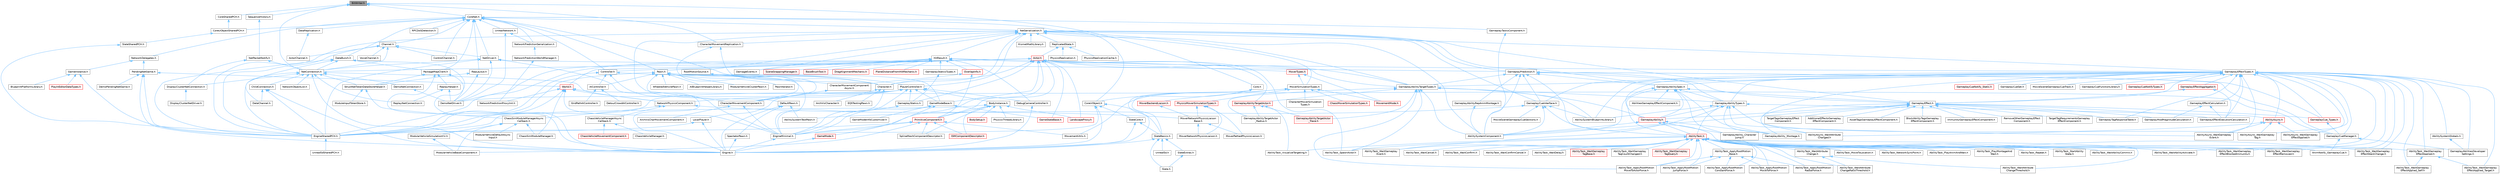 digraph "BitWriter.h"
{
 // INTERACTIVE_SVG=YES
 // LATEX_PDF_SIZE
  bgcolor="transparent";
  edge [fontname=Helvetica,fontsize=10,labelfontname=Helvetica,labelfontsize=10];
  node [fontname=Helvetica,fontsize=10,shape=box,height=0.2,width=0.4];
  Node1 [id="Node000001",label="BitWriter.h",height=0.2,width=0.4,color="gray40", fillcolor="grey60", style="filled", fontcolor="black",tooltip=" "];
  Node1 -> Node2 [id="edge1_Node000001_Node000002",dir="back",color="steelblue1",style="solid",tooltip=" "];
  Node2 [id="Node000002",label="CharacterMovementReplication.h",height=0.2,width=0.4,color="grey40", fillcolor="white", style="filled",URL="$de/dc9/CharacterMovementReplication_8h.html",tooltip=" "];
  Node2 -> Node3 [id="edge2_Node000002_Node000003",dir="back",color="steelblue1",style="solid",tooltip=" "];
  Node3 [id="Node000003",label="Character.h",height=0.2,width=0.4,color="grey40", fillcolor="white", style="filled",URL="$db/dc7/Character_8h.html",tooltip=" "];
  Node3 -> Node4 [id="edge3_Node000003_Node000004",dir="back",color="steelblue1",style="solid",tooltip=" "];
  Node4 [id="Node000004",label="ArchVisCharacter.h",height=0.2,width=0.4,color="grey40", fillcolor="white", style="filled",URL="$d3/d2b/ArchVisCharacter_8h.html",tooltip=" "];
  Node3 -> Node5 [id="edge4_Node000003_Node000005",dir="back",color="steelblue1",style="solid",tooltip=" "];
  Node5 [id="Node000005",label="EQSTestingPawn.h",height=0.2,width=0.4,color="grey40", fillcolor="white", style="filled",URL="$de/d48/EQSTestingPawn_8h.html",tooltip=" "];
  Node3 -> Node6 [id="edge5_Node000003_Node000006",dir="back",color="steelblue1",style="solid",tooltip=" "];
  Node6 [id="Node000006",label="EngineMinimal.h",height=0.2,width=0.4,color="grey40", fillcolor="white", style="filled",URL="$d0/d2c/EngineMinimal_8h.html",tooltip=" "];
  Node6 -> Node7 [id="edge6_Node000006_Node000007",dir="back",color="steelblue1",style="solid",tooltip=" "];
  Node7 [id="Node000007",label="Engine.h",height=0.2,width=0.4,color="grey40", fillcolor="white", style="filled",URL="$d1/d34/Public_2Engine_8h.html",tooltip=" "];
  Node2 -> Node8 [id="edge7_Node000002_Node000008",dir="back",color="steelblue1",style="solid",tooltip=" "];
  Node8 [id="Node000008",label="CharacterMovementComponent.h",height=0.2,width=0.4,color="grey40", fillcolor="white", style="filled",URL="$d8/d84/CharacterMovementComponent_8h.html",tooltip=" "];
  Node8 -> Node9 [id="edge8_Node000008_Node000009",dir="back",color="steelblue1",style="solid",tooltip=" "];
  Node9 [id="Node000009",label="ArchVisCharMovementComponent.h",height=0.2,width=0.4,color="grey40", fillcolor="white", style="filled",URL="$db/dfd/ArchVisCharMovementComponent_8h.html",tooltip=" "];
  Node8 -> Node6 [id="edge9_Node000008_Node000006",dir="back",color="steelblue1",style="solid",tooltip=" "];
  Node1 -> Node10 [id="edge10_Node000001_Node000010",dir="back",color="steelblue1",style="solid",tooltip=" "];
  Node10 [id="Node000010",label="Core.h",height=0.2,width=0.4,color="grey40", fillcolor="white", style="filled",URL="$d6/dd7/Core_8h.html",tooltip=" "];
  Node10 -> Node11 [id="edge11_Node000010_Node000011",dir="back",color="steelblue1",style="solid",tooltip=" "];
  Node11 [id="Node000011",label="CoreUObject.h",height=0.2,width=0.4,color="grey40", fillcolor="white", style="filled",URL="$d0/ded/CoreUObject_8h.html",tooltip=" "];
  Node11 -> Node7 [id="edge12_Node000011_Node000007",dir="back",color="steelblue1",style="solid",tooltip=" "];
  Node11 -> Node6 [id="edge13_Node000011_Node000006",dir="back",color="steelblue1",style="solid",tooltip=" "];
  Node11 -> Node12 [id="edge14_Node000011_Node000012",dir="back",color="steelblue1",style="solid",tooltip=" "];
  Node12 [id="Node000012",label="SlateBasics.h",height=0.2,width=0.4,color="grey40", fillcolor="white", style="filled",URL="$da/d2f/SlateBasics_8h.html",tooltip=" "];
  Node12 -> Node7 [id="edge15_Node000012_Node000007",dir="back",color="steelblue1",style="solid",tooltip=" "];
  Node12 -> Node13 [id="edge16_Node000012_Node000013",dir="back",color="steelblue1",style="solid",tooltip=" "];
  Node13 [id="Node000013",label="Slate.h",height=0.2,width=0.4,color="grey40", fillcolor="white", style="filled",URL="$d2/dc0/Slate_8h.html",tooltip=" "];
  Node12 -> Node14 [id="edge17_Node000012_Node000014",dir="back",color="steelblue1",style="solid",tooltip=" "];
  Node14 [id="Node000014",label="SlateExtras.h",height=0.2,width=0.4,color="grey40", fillcolor="white", style="filled",URL="$d8/dec/SlateExtras_8h.html",tooltip=" "];
  Node14 -> Node13 [id="edge18_Node000014_Node000013",dir="back",color="steelblue1",style="solid",tooltip=" "];
  Node12 -> Node15 [id="edge19_Node000012_Node000015",dir="back",color="steelblue1",style="solid",tooltip=" "];
  Node15 [id="Node000015",label="UnrealEd.h",height=0.2,width=0.4,color="grey40", fillcolor="white", style="filled",URL="$d2/d5f/UnrealEd_8h.html",tooltip=" "];
  Node11 -> Node16 [id="edge20_Node000011_Node000016",dir="back",color="steelblue1",style="solid",tooltip=" "];
  Node16 [id="Node000016",label="SlateCore.h",height=0.2,width=0.4,color="grey40", fillcolor="white", style="filled",URL="$dc/d03/SlateCore_8h.html",tooltip=" "];
  Node16 -> Node7 [id="edge21_Node000016_Node000007",dir="back",color="steelblue1",style="solid",tooltip=" "];
  Node16 -> Node12 [id="edge22_Node000016_Node000012",dir="back",color="steelblue1",style="solid",tooltip=" "];
  Node10 -> Node7 [id="edge23_Node000010_Node000007",dir="back",color="steelblue1",style="solid",tooltip=" "];
  Node10 -> Node12 [id="edge24_Node000010_Node000012",dir="back",color="steelblue1",style="solid",tooltip=" "];
  Node1 -> Node17 [id="edge25_Node000001_Node000017",dir="back",color="steelblue1",style="solid",tooltip=" "];
  Node17 [id="Node000017",label="CoreNet.h",height=0.2,width=0.4,color="grey40", fillcolor="white", style="filled",URL="$da/d1a/CoreNet_8h.html",tooltip=" "];
  Node17 -> Node18 [id="edge26_Node000017_Node000018",dir="back",color="steelblue1",style="solid",tooltip=" "];
  Node18 [id="Node000018",label="Channel.h",height=0.2,width=0.4,color="grey40", fillcolor="white", style="filled",URL="$da/d65/Runtime_2Engine_2Classes_2Engine_2Channel_8h.html",tooltip=" "];
  Node18 -> Node19 [id="edge27_Node000018_Node000019",dir="back",color="steelblue1",style="solid",tooltip=" "];
  Node19 [id="Node000019",label="ActorChannel.h",height=0.2,width=0.4,color="grey40", fillcolor="white", style="filled",URL="$d5/de0/ActorChannel_8h.html",tooltip=" "];
  Node18 -> Node20 [id="edge28_Node000018_Node000020",dir="back",color="steelblue1",style="solid",tooltip=" "];
  Node20 [id="Node000020",label="ControlChannel.h",height=0.2,width=0.4,color="grey40", fillcolor="white", style="filled",URL="$d3/d06/ControlChannel_8h.html",tooltip=" "];
  Node18 -> Node21 [id="edge29_Node000018_Node000021",dir="back",color="steelblue1",style="solid",tooltip=" "];
  Node21 [id="Node000021",label="EngineSharedPCH.h",height=0.2,width=0.4,color="grey40", fillcolor="white", style="filled",URL="$dc/dbb/EngineSharedPCH_8h.html",tooltip=" "];
  Node21 -> Node22 [id="edge30_Node000021_Node000022",dir="back",color="steelblue1",style="solid",tooltip=" "];
  Node22 [id="Node000022",label="UnrealEdSharedPCH.h",height=0.2,width=0.4,color="grey40", fillcolor="white", style="filled",URL="$d1/de6/UnrealEdSharedPCH_8h.html",tooltip=" "];
  Node18 -> Node23 [id="edge31_Node000018_Node000023",dir="back",color="steelblue1",style="solid",tooltip=" "];
  Node23 [id="Node000023",label="NetConnection.h",height=0.2,width=0.4,color="grey40", fillcolor="white", style="filled",URL="$d6/d03/NetConnection_8h.html",tooltip=" "];
  Node23 -> Node24 [id="edge32_Node000023_Node000024",dir="back",color="steelblue1",style="solid",tooltip=" "];
  Node24 [id="Node000024",label="ChildConnection.h",height=0.2,width=0.4,color="grey40", fillcolor="white", style="filled",URL="$de/dea/ChildConnection_8h.html",tooltip=" "];
  Node24 -> Node25 [id="edge33_Node000024_Node000025",dir="back",color="steelblue1",style="solid",tooltip=" "];
  Node25 [id="Node000025",label="DataChannel.h",height=0.2,width=0.4,color="grey40", fillcolor="white", style="filled",URL="$df/ded/DataChannel_8h.html",tooltip=" "];
  Node24 -> Node7 [id="edge34_Node000024_Node000007",dir="back",color="steelblue1",style="solid",tooltip=" "];
  Node24 -> Node21 [id="edge35_Node000024_Node000021",dir="back",color="steelblue1",style="solid",tooltip=" "];
  Node23 -> Node26 [id="edge36_Node000023_Node000026",dir="back",color="steelblue1",style="solid",tooltip=" "];
  Node26 [id="Node000026",label="DemoNetConnection.h",height=0.2,width=0.4,color="grey40", fillcolor="white", style="filled",URL="$d7/d81/DemoNetConnection_8h.html",tooltip=" "];
  Node26 -> Node27 [id="edge37_Node000026_Node000027",dir="back",color="steelblue1",style="solid",tooltip=" "];
  Node27 [id="Node000027",label="DemoNetDriver.h",height=0.2,width=0.4,color="grey40", fillcolor="white", style="filled",URL="$df/df9/DemoNetDriver_8h.html",tooltip=" "];
  Node23 -> Node28 [id="edge38_Node000023_Node000028",dir="back",color="steelblue1",style="solid",tooltip=" "];
  Node28 [id="Node000028",label="DisplayClusterNetConnection.h",height=0.2,width=0.4,color="grey40", fillcolor="white", style="filled",URL="$d0/df0/DisplayClusterNetConnection_8h.html",tooltip=" "];
  Node28 -> Node29 [id="edge39_Node000028_Node000029",dir="back",color="steelblue1",style="solid",tooltip=" "];
  Node29 [id="Node000029",label="DisplayClusterNetDriver.h",height=0.2,width=0.4,color="grey40", fillcolor="white", style="filled",URL="$db/de1/DisplayClusterNetDriver_8h.html",tooltip=" "];
  Node23 -> Node7 [id="edge40_Node000023_Node000007",dir="back",color="steelblue1",style="solid",tooltip=" "];
  Node23 -> Node21 [id="edge41_Node000023_Node000021",dir="back",color="steelblue1",style="solid",tooltip=" "];
  Node23 -> Node30 [id="edge42_Node000023_Node000030",dir="back",color="steelblue1",style="solid",tooltip=" "];
  Node30 [id="Node000030",label="NetworkObjectList.h",height=0.2,width=0.4,color="grey40", fillcolor="white", style="filled",URL="$d5/d6a/NetworkObjectList_8h.html",tooltip=" "];
  Node23 -> Node31 [id="edge43_Node000023_Node000031",dir="back",color="steelblue1",style="solid",tooltip=" "];
  Node31 [id="Node000031",label="NetworkPhysicsComponent.h",height=0.2,width=0.4,color="grey40", fillcolor="white", style="filled",URL="$d5/dcb/NetworkPhysicsComponent_8h.html",tooltip=" "];
  Node31 -> Node32 [id="edge44_Node000031_Node000032",dir="back",color="steelblue1",style="solid",tooltip=" "];
  Node32 [id="Node000032",label="ChaosSimModuleManagerAsync\lCallback.h",height=0.2,width=0.4,color="grey40", fillcolor="white", style="filled",URL="$d7/dd0/ChaosSimModuleManagerAsyncCallback_8h.html",tooltip=" "];
  Node32 -> Node33 [id="edge45_Node000032_Node000033",dir="back",color="steelblue1",style="solid",tooltip=" "];
  Node33 [id="Node000033",label="ChaosSimModuleManager.h",height=0.2,width=0.4,color="grey40", fillcolor="white", style="filled",URL="$d7/dd1/ChaosSimModuleManager_8h.html",tooltip=" "];
  Node32 -> Node34 [id="edge46_Node000032_Node000034",dir="back",color="steelblue1",style="solid",tooltip=" "];
  Node34 [id="Node000034",label="ModularVehicleBaseComponent.h",height=0.2,width=0.4,color="grey40", fillcolor="white", style="filled",URL="$d3/dc7/ModularVehicleBaseComponent_8h.html",tooltip=" "];
  Node32 -> Node35 [id="edge47_Node000032_Node000035",dir="back",color="steelblue1",style="solid",tooltip=" "];
  Node35 [id="Node000035",label="ModularVehicleDefaultAsync\lInput.h",height=0.2,width=0.4,color="grey40", fillcolor="white", style="filled",URL="$d5/df8/ModularVehicleDefaultAsyncInput_8h.html",tooltip=" "];
  Node32 -> Node36 [id="edge48_Node000032_Node000036",dir="back",color="steelblue1",style="solid",tooltip=" "];
  Node36 [id="Node000036",label="ModularVehicleSimulationCU.h",height=0.2,width=0.4,color="grey40", fillcolor="white", style="filled",URL="$d8/d61/ModularVehicleSimulationCU_8h.html",tooltip=" "];
  Node36 -> Node34 [id="edge49_Node000036_Node000034",dir="back",color="steelblue1",style="solid",tooltip=" "];
  Node31 -> Node37 [id="edge50_Node000031_Node000037",dir="back",color="steelblue1",style="solid",tooltip=" "];
  Node37 [id="Node000037",label="ChaosVehicleManagerAsync\lCallback.h",height=0.2,width=0.4,color="grey40", fillcolor="white", style="filled",URL="$d4/dea/ChaosVehicleManagerAsyncCallback_8h.html",tooltip=" "];
  Node37 -> Node38 [id="edge51_Node000037_Node000038",dir="back",color="steelblue1",style="solid",tooltip=" "];
  Node38 [id="Node000038",label="ChaosVehicleManager.h",height=0.2,width=0.4,color="grey40", fillcolor="white", style="filled",URL="$d3/d70/ChaosVehicleManager_8h.html",tooltip=" "];
  Node37 -> Node39 [id="edge52_Node000037_Node000039",dir="back",color="steelblue1",style="solid",tooltip=" "];
  Node39 [id="Node000039",label="ChaosVehicleMovementComponent.h",height=0.2,width=0.4,color="red", fillcolor="#FFF0F0", style="filled",URL="$dc/dfc/ChaosVehicleMovementComponent_8h.html",tooltip=" "];
  Node31 -> Node41 [id="edge53_Node000031_Node000041",dir="back",color="steelblue1",style="solid",tooltip=" "];
  Node41 [id="Node000041",label="MoverNetworkPhysicsLiaison\lBase.h",height=0.2,width=0.4,color="grey40", fillcolor="white", style="filled",URL="$d6/d54/MoverNetworkPhysicsLiaisonBase_8h.html",tooltip=" "];
  Node41 -> Node42 [id="edge54_Node000041_Node000042",dir="back",color="steelblue1",style="solid",tooltip=" "];
  Node42 [id="Node000042",label="MoverNetworkPhysicsLiaison.h",height=0.2,width=0.4,color="grey40", fillcolor="white", style="filled",URL="$d7/d6a/MoverNetworkPhysicsLiaison_8h.html",tooltip=" "];
  Node41 -> Node43 [id="edge55_Node000041_Node000043",dir="back",color="steelblue1",style="solid",tooltip=" "];
  Node43 [id="Node000043",label="MoverPathedPhysicsLiaison.h",height=0.2,width=0.4,color="grey40", fillcolor="white", style="filled",URL="$d8/d2d/MoverPathedPhysicsLiaison_8h.html",tooltip=" "];
  Node23 -> Node44 [id="edge56_Node000023_Node000044",dir="back",color="steelblue1",style="solid",tooltip=" "];
  Node44 [id="Node000044",label="ReplayNetConnection.h",height=0.2,width=0.4,color="grey40", fillcolor="white", style="filled",URL="$d8/dc8/ReplayNetConnection_8h.html",tooltip=" "];
  Node23 -> Node45 [id="edge57_Node000023_Node000045",dir="back",color="steelblue1",style="solid",tooltip=" "];
  Node45 [id="Node000045",label="StructNetTokenDataStoreHelper.h",height=0.2,width=0.4,color="grey40", fillcolor="white", style="filled",URL="$d2/d63/StructNetTokenDataStoreHelper_8h.html",tooltip=" "];
  Node45 -> Node32 [id="edge58_Node000045_Node000032",dir="back",color="steelblue1",style="solid",tooltip=" "];
  Node45 -> Node46 [id="edge59_Node000045_Node000046",dir="back",color="steelblue1",style="solid",tooltip=" "];
  Node46 [id="Node000046",label="ModuleInputTokenStore.h",height=0.2,width=0.4,color="grey40", fillcolor="white", style="filled",URL="$d9/d7e/ModuleInputTokenStore_8h.html",tooltip=" "];
  Node18 -> Node47 [id="edge60_Node000018_Node000047",dir="back",color="steelblue1",style="solid",tooltip=" "];
  Node47 [id="Node000047",label="NetDriver.h",height=0.2,width=0.4,color="grey40", fillcolor="white", style="filled",URL="$d8/d6d/NetDriver_8h.html",tooltip=" "];
  Node47 -> Node27 [id="edge61_Node000047_Node000027",dir="back",color="steelblue1",style="solid",tooltip=" "];
  Node47 -> Node7 [id="edge62_Node000047_Node000007",dir="back",color="steelblue1",style="solid",tooltip=" "];
  Node47 -> Node21 [id="edge63_Node000047_Node000021",dir="back",color="steelblue1",style="solid",tooltip=" "];
  Node47 -> Node48 [id="edge64_Node000047_Node000048",dir="back",color="steelblue1",style="solid",tooltip=" "];
  Node48 [id="Node000048",label="GameplayPrediction.h",height=0.2,width=0.4,color="grey40", fillcolor="white", style="filled",URL="$d1/d2f/GameplayPrediction_8h.html",tooltip=" "];
  Node48 -> Node49 [id="edge65_Node000048_Node000049",dir="back",color="steelblue1",style="solid",tooltip=" "];
  Node49 [id="Node000049",label="AbilitySystemComponent.h",height=0.2,width=0.4,color="grey40", fillcolor="white", style="filled",URL="$d0/da3/AbilitySystemComponent_8h.html",tooltip=" "];
  Node48 -> Node50 [id="edge66_Node000048_Node000050",dir="back",color="steelblue1",style="solid",tooltip=" "];
  Node50 [id="Node000050",label="AbilityTask.h",height=0.2,width=0.4,color="red", fillcolor="#FFF0F0", style="filled",URL="$d2/d8e/AbilityTask_8h.html",tooltip=" "];
  Node50 -> Node51 [id="edge67_Node000050_Node000051",dir="back",color="steelblue1",style="solid",tooltip=" "];
  Node51 [id="Node000051",label="AbilityTask_ApplyRootMotion\lConstantForce.h",height=0.2,width=0.4,color="grey40", fillcolor="white", style="filled",URL="$d0/de8/AbilityTask__ApplyRootMotionConstantForce_8h.html",tooltip=" "];
  Node50 -> Node52 [id="edge68_Node000050_Node000052",dir="back",color="steelblue1",style="solid",tooltip=" "];
  Node52 [id="Node000052",label="AbilityTask_ApplyRootMotion\lJumpForce.h",height=0.2,width=0.4,color="grey40", fillcolor="white", style="filled",URL="$d7/db6/AbilityTask__ApplyRootMotionJumpForce_8h.html",tooltip=" "];
  Node50 -> Node53 [id="edge69_Node000050_Node000053",dir="back",color="steelblue1",style="solid",tooltip=" "];
  Node53 [id="Node000053",label="AbilityTask_ApplyRootMotion\lMoveToActorForce.h",height=0.2,width=0.4,color="grey40", fillcolor="white", style="filled",URL="$d5/de3/AbilityTask__ApplyRootMotionMoveToActorForce_8h.html",tooltip=" "];
  Node50 -> Node54 [id="edge70_Node000050_Node000054",dir="back",color="steelblue1",style="solid",tooltip=" "];
  Node54 [id="Node000054",label="AbilityTask_ApplyRootMotion\lMoveToForce.h",height=0.2,width=0.4,color="grey40", fillcolor="white", style="filled",URL="$d3/dc3/AbilityTask__ApplyRootMotionMoveToForce_8h.html",tooltip=" "];
  Node50 -> Node55 [id="edge71_Node000050_Node000055",dir="back",color="steelblue1",style="solid",tooltip=" "];
  Node55 [id="Node000055",label="AbilityTask_ApplyRootMotion\lRadialForce.h",height=0.2,width=0.4,color="grey40", fillcolor="white", style="filled",URL="$da/d06/AbilityTask__ApplyRootMotionRadialForce_8h.html",tooltip=" "];
  Node50 -> Node56 [id="edge72_Node000050_Node000056",dir="back",color="steelblue1",style="solid",tooltip=" "];
  Node56 [id="Node000056",label="AbilityTask_ApplyRootMotion\l_Base.h",height=0.2,width=0.4,color="grey40", fillcolor="white", style="filled",URL="$d8/d7d/AbilityTask__ApplyRootMotion__Base_8h.html",tooltip=" "];
  Node56 -> Node51 [id="edge73_Node000056_Node000051",dir="back",color="steelblue1",style="solid",tooltip=" "];
  Node56 -> Node52 [id="edge74_Node000056_Node000052",dir="back",color="steelblue1",style="solid",tooltip=" "];
  Node56 -> Node53 [id="edge75_Node000056_Node000053",dir="back",color="steelblue1",style="solid",tooltip=" "];
  Node56 -> Node54 [id="edge76_Node000056_Node000054",dir="back",color="steelblue1",style="solid",tooltip=" "];
  Node56 -> Node55 [id="edge77_Node000056_Node000055",dir="back",color="steelblue1",style="solid",tooltip=" "];
  Node50 -> Node57 [id="edge78_Node000050_Node000057",dir="back",color="steelblue1",style="solid",tooltip=" "];
  Node57 [id="Node000057",label="AbilityTask_MoveToLocation.h",height=0.2,width=0.4,color="grey40", fillcolor="white", style="filled",URL="$da/d8d/AbilityTask__MoveToLocation_8h.html",tooltip=" "];
  Node50 -> Node58 [id="edge79_Node000050_Node000058",dir="back",color="steelblue1",style="solid",tooltip=" "];
  Node58 [id="Node000058",label="AbilityTask_NetworkSyncPoint.h",height=0.2,width=0.4,color="grey40", fillcolor="white", style="filled",URL="$dc/d62/AbilityTask__NetworkSyncPoint_8h.html",tooltip=" "];
  Node50 -> Node59 [id="edge80_Node000050_Node000059",dir="back",color="steelblue1",style="solid",tooltip=" "];
  Node59 [id="Node000059",label="AbilityTask_PlayAnimAndWait.h",height=0.2,width=0.4,color="grey40", fillcolor="white", style="filled",URL="$d4/d50/AbilityTask__PlayAnimAndWait_8h.html",tooltip=" "];
  Node50 -> Node60 [id="edge81_Node000050_Node000060",dir="back",color="steelblue1",style="solid",tooltip=" "];
  Node60 [id="Node000060",label="AbilityTask_PlayMontageAnd\lWait.h",height=0.2,width=0.4,color="grey40", fillcolor="white", style="filled",URL="$de/d05/AbilityTask__PlayMontageAndWait_8h.html",tooltip=" "];
  Node50 -> Node61 [id="edge82_Node000050_Node000061",dir="back",color="steelblue1",style="solid",tooltip=" "];
  Node61 [id="Node000061",label="AbilityTask_Repeat.h",height=0.2,width=0.4,color="grey40", fillcolor="white", style="filled",URL="$da/d7d/AbilityTask__Repeat_8h.html",tooltip=" "];
  Node50 -> Node62 [id="edge83_Node000050_Node000062",dir="back",color="steelblue1",style="solid",tooltip=" "];
  Node62 [id="Node000062",label="AbilityTask_SpawnActor.h",height=0.2,width=0.4,color="grey40", fillcolor="white", style="filled",URL="$dc/d97/AbilityTask__SpawnActor_8h.html",tooltip=" "];
  Node50 -> Node63 [id="edge84_Node000050_Node000063",dir="back",color="steelblue1",style="solid",tooltip=" "];
  Node63 [id="Node000063",label="AbilityTask_StartAbility\lState.h",height=0.2,width=0.4,color="grey40", fillcolor="white", style="filled",URL="$db/d91/AbilityTask__StartAbilityState_8h.html",tooltip=" "];
  Node50 -> Node64 [id="edge85_Node000050_Node000064",dir="back",color="steelblue1",style="solid",tooltip=" "];
  Node64 [id="Node000064",label="AbilityTask_VisualizeTargeting.h",height=0.2,width=0.4,color="grey40", fillcolor="white", style="filled",URL="$df/dbd/AbilityTask__VisualizeTargeting_8h.html",tooltip=" "];
  Node50 -> Node65 [id="edge86_Node000050_Node000065",dir="back",color="steelblue1",style="solid",tooltip=" "];
  Node65 [id="Node000065",label="AbilityTask_WaitAbilityActivate.h",height=0.2,width=0.4,color="grey40", fillcolor="white", style="filled",URL="$db/da3/AbilityTask__WaitAbilityActivate_8h.html",tooltip=" "];
  Node50 -> Node66 [id="edge87_Node000050_Node000066",dir="back",color="steelblue1",style="solid",tooltip=" "];
  Node66 [id="Node000066",label="AbilityTask_WaitAbilityCommit.h",height=0.2,width=0.4,color="grey40", fillcolor="white", style="filled",URL="$de/de8/AbilityTask__WaitAbilityCommit_8h.html",tooltip=" "];
  Node50 -> Node67 [id="edge88_Node000050_Node000067",dir="back",color="steelblue1",style="solid",tooltip=" "];
  Node67 [id="Node000067",label="AbilityTask_WaitAttribute\lChange.h",height=0.2,width=0.4,color="grey40", fillcolor="white", style="filled",URL="$dd/d60/AbilityTask__WaitAttributeChange_8h.html",tooltip=" "];
  Node67 -> Node68 [id="edge89_Node000067_Node000068",dir="back",color="steelblue1",style="solid",tooltip=" "];
  Node68 [id="Node000068",label="AbilityTask_WaitAttribute\lChangeRatioThreshold.h",height=0.2,width=0.4,color="grey40", fillcolor="white", style="filled",URL="$de/d5e/AbilityTask__WaitAttributeChangeRatioThreshold_8h.html",tooltip=" "];
  Node67 -> Node69 [id="edge90_Node000067_Node000069",dir="back",color="steelblue1",style="solid",tooltip=" "];
  Node69 [id="Node000069",label="AbilityTask_WaitAttribute\lChangeThreshold.h",height=0.2,width=0.4,color="grey40", fillcolor="white", style="filled",URL="$db/d3e/AbilityTask__WaitAttributeChangeThreshold_8h.html",tooltip=" "];
  Node50 -> Node68 [id="edge91_Node000050_Node000068",dir="back",color="steelblue1",style="solid",tooltip=" "];
  Node50 -> Node69 [id="edge92_Node000050_Node000069",dir="back",color="steelblue1",style="solid",tooltip=" "];
  Node50 -> Node70 [id="edge93_Node000050_Node000070",dir="back",color="steelblue1",style="solid",tooltip=" "];
  Node70 [id="Node000070",label="AbilityTask_WaitCancel.h",height=0.2,width=0.4,color="grey40", fillcolor="white", style="filled",URL="$dc/d16/AbilityTask__WaitCancel_8h.html",tooltip=" "];
  Node50 -> Node71 [id="edge94_Node000050_Node000071",dir="back",color="steelblue1",style="solid",tooltip=" "];
  Node71 [id="Node000071",label="AbilityTask_WaitConfirm.h",height=0.2,width=0.4,color="grey40", fillcolor="white", style="filled",URL="$d3/d4f/AbilityTask__WaitConfirm_8h.html",tooltip=" "];
  Node50 -> Node72 [id="edge95_Node000050_Node000072",dir="back",color="steelblue1",style="solid",tooltip=" "];
  Node72 [id="Node000072",label="AbilityTask_WaitConfirmCancel.h",height=0.2,width=0.4,color="grey40", fillcolor="white", style="filled",URL="$de/d88/AbilityTask__WaitConfirmCancel_8h.html",tooltip=" "];
  Node50 -> Node73 [id="edge96_Node000050_Node000073",dir="back",color="steelblue1",style="solid",tooltip=" "];
  Node73 [id="Node000073",label="AbilityTask_WaitDelay.h",height=0.2,width=0.4,color="grey40", fillcolor="white", style="filled",URL="$dc/d63/AbilityTask__WaitDelay_8h.html",tooltip=" "];
  Node50 -> Node74 [id="edge97_Node000050_Node000074",dir="back",color="steelblue1",style="solid",tooltip=" "];
  Node74 [id="Node000074",label="AbilityTask_WaitGameplay\lEffectApplied.h",height=0.2,width=0.4,color="grey40", fillcolor="white", style="filled",URL="$d8/dfe/AbilityTask__WaitGameplayEffectApplied_8h.html",tooltip=" "];
  Node74 -> Node75 [id="edge98_Node000074_Node000075",dir="back",color="steelblue1",style="solid",tooltip=" "];
  Node75 [id="Node000075",label="AbilityTask_WaitGameplay\lEffectApplied_Self.h",height=0.2,width=0.4,color="grey40", fillcolor="white", style="filled",URL="$d0/d01/AbilityTask__WaitGameplayEffectApplied__Self_8h.html",tooltip=" "];
  Node74 -> Node76 [id="edge99_Node000074_Node000076",dir="back",color="steelblue1",style="solid",tooltip=" "];
  Node76 [id="Node000076",label="AbilityTask_WaitGameplay\lEffectApplied_Target.h",height=0.2,width=0.4,color="grey40", fillcolor="white", style="filled",URL="$db/dc4/AbilityTask__WaitGameplayEffectApplied__Target_8h.html",tooltip=" "];
  Node50 -> Node77 [id="edge100_Node000050_Node000077",dir="back",color="steelblue1",style="solid",tooltip=" "];
  Node77 [id="Node000077",label="AbilityTask_WaitGameplay\lEffectBlockedImmunity.h",height=0.2,width=0.4,color="grey40", fillcolor="white", style="filled",URL="$d4/d24/AbilityTask__WaitGameplayEffectBlockedImmunity_8h.html",tooltip=" "];
  Node50 -> Node78 [id="edge101_Node000050_Node000078",dir="back",color="steelblue1",style="solid",tooltip=" "];
  Node78 [id="Node000078",label="AbilityTask_WaitGameplay\lEffectRemoved.h",height=0.2,width=0.4,color="grey40", fillcolor="white", style="filled",URL="$d1/da9/AbilityTask__WaitGameplayEffectRemoved_8h.html",tooltip=" "];
  Node50 -> Node79 [id="edge102_Node000050_Node000079",dir="back",color="steelblue1",style="solid",tooltip=" "];
  Node79 [id="Node000079",label="AbilityTask_WaitGameplay\lEffectStackChange.h",height=0.2,width=0.4,color="grey40", fillcolor="white", style="filled",URL="$de/db3/AbilityTask__WaitGameplayEffectStackChange_8h.html",tooltip=" "];
  Node50 -> Node80 [id="edge103_Node000050_Node000080",dir="back",color="steelblue1",style="solid",tooltip=" "];
  Node80 [id="Node000080",label="AbilityTask_WaitGameplay\lEvent.h",height=0.2,width=0.4,color="grey40", fillcolor="white", style="filled",URL="$dc/db8/AbilityTask__WaitGameplayEvent_8h.html",tooltip=" "];
  Node50 -> Node81 [id="edge104_Node000050_Node000081",dir="back",color="steelblue1",style="solid",tooltip=" "];
  Node81 [id="Node000081",label="AbilityTask_WaitGameplay\lTagBase.h",height=0.2,width=0.4,color="red", fillcolor="#FFF0F0", style="filled",URL="$d8/dd0/AbilityTask__WaitGameplayTagBase_8h.html",tooltip=" "];
  Node50 -> Node83 [id="edge105_Node000050_Node000083",dir="back",color="steelblue1",style="solid",tooltip=" "];
  Node83 [id="Node000083",label="AbilityTask_WaitGameplay\lTagCountChanged.h",height=0.2,width=0.4,color="grey40", fillcolor="white", style="filled",URL="$dd/d55/AbilityTask__WaitGameplayTagCountChanged_8h.html",tooltip=" "];
  Node50 -> Node84 [id="edge106_Node000050_Node000084",dir="back",color="steelblue1",style="solid",tooltip=" "];
  Node84 [id="Node000084",label="AbilityTask_WaitGameplay\lTagQuery.h",height=0.2,width=0.4,color="red", fillcolor="#FFF0F0", style="filled",URL="$d4/d7f/AbilityTask__WaitGameplayTagQuery_8h.html",tooltip=" "];
  Node48 -> Node92 [id="edge107_Node000048_Node000092",dir="back",color="steelblue1",style="solid",tooltip=" "];
  Node92 [id="Node000092",label="GameplayAbilityRepAnimMontage.h",height=0.2,width=0.4,color="grey40", fillcolor="white", style="filled",URL="$d2/d68/GameplayAbilityRepAnimMontage_8h.html",tooltip=" "];
  Node92 -> Node49 [id="edge108_Node000092_Node000049",dir="back",color="steelblue1",style="solid",tooltip=" "];
  Node48 -> Node93 [id="edge109_Node000048_Node000093",dir="back",color="steelblue1",style="solid",tooltip=" "];
  Node93 [id="Node000093",label="GameplayAbilitySpec.h",height=0.2,width=0.4,color="grey40", fillcolor="white", style="filled",URL="$dd/daf/GameplayAbilitySpec_8h.html",tooltip=" "];
  Node93 -> Node94 [id="edge110_Node000093_Node000094",dir="back",color="steelblue1",style="solid",tooltip=" "];
  Node94 [id="Node000094",label="AbilitiesGameplayEffectComponent.h",height=0.2,width=0.4,color="grey40", fillcolor="white", style="filled",URL="$da/db0/AbilitiesGameplayEffectComponent_8h.html",tooltip=" "];
  Node93 -> Node49 [id="edge111_Node000093_Node000049",dir="back",color="steelblue1",style="solid",tooltip=" "];
  Node93 -> Node50 [id="edge112_Node000093_Node000050",dir="back",color="steelblue1",style="solid",tooltip=" "];
  Node93 -> Node95 [id="edge113_Node000093_Node000095",dir="back",color="steelblue1",style="solid",tooltip=" "];
  Node95 [id="Node000095",label="GameplayAbility.h",height=0.2,width=0.4,color="red", fillcolor="#FFF0F0", style="filled",URL="$dc/d44/GameplayAbility_8h.html",tooltip=" "];
  Node95 -> Node49 [id="edge114_Node000095_Node000049",dir="back",color="steelblue1",style="solid",tooltip=" "];
  Node95 -> Node50 [id="edge115_Node000095_Node000050",dir="back",color="steelblue1",style="solid",tooltip=" "];
  Node95 -> Node97 [id="edge116_Node000095_Node000097",dir="back",color="steelblue1",style="solid",tooltip=" "];
  Node97 [id="Node000097",label="GameplayAbility_Character\lJump.h",height=0.2,width=0.4,color="grey40", fillcolor="white", style="filled",URL="$d7/dd2/GameplayAbility__CharacterJump_8h.html",tooltip=" "];
  Node95 -> Node98 [id="edge117_Node000095_Node000098",dir="back",color="steelblue1",style="solid",tooltip=" "];
  Node98 [id="Node000098",label="GameplayAbility_Montage.h",height=0.2,width=0.4,color="grey40", fillcolor="white", style="filled",URL="$d6/d77/GameplayAbility__Montage_8h.html",tooltip=" "];
  Node93 -> Node99 [id="edge118_Node000093_Node000099",dir="back",color="steelblue1",style="solid",tooltip=" "];
  Node99 [id="Node000099",label="GameplayAbilityTypes.h",height=0.2,width=0.4,color="grey40", fillcolor="white", style="filled",URL="$d1/dd9/GameplayAbilityTypes_8h.html",tooltip=" "];
  Node99 -> Node100 [id="edge119_Node000099_Node000100",dir="back",color="steelblue1",style="solid",tooltip=" "];
  Node100 [id="Node000100",label="AbilityAsync.h",height=0.2,width=0.4,color="red", fillcolor="#FFF0F0", style="filled",URL="$d8/dce/AbilityAsync_8h.html",tooltip=" "];
  Node100 -> Node101 [id="edge120_Node000100_Node000101",dir="back",color="steelblue1",style="solid",tooltip=" "];
  Node101 [id="Node000101",label="AbilityAsync_WaitAttribute\lChanged.h",height=0.2,width=0.4,color="grey40", fillcolor="white", style="filled",URL="$d8/d81/AbilityAsync__WaitAttributeChanged_8h.html",tooltip=" "];
  Node100 -> Node102 [id="edge121_Node000100_Node000102",dir="back",color="steelblue1",style="solid",tooltip=" "];
  Node102 [id="Node000102",label="AbilityAsync_WaitGameplay\lEffectApplied.h",height=0.2,width=0.4,color="grey40", fillcolor="white", style="filled",URL="$dd/d1a/AbilityAsync__WaitGameplayEffectApplied_8h.html",tooltip=" "];
  Node100 -> Node103 [id="edge122_Node000100_Node000103",dir="back",color="steelblue1",style="solid",tooltip=" "];
  Node103 [id="Node000103",label="AbilityAsync_WaitGameplay\lEvent.h",height=0.2,width=0.4,color="grey40", fillcolor="white", style="filled",URL="$d4/d2d/AbilityAsync__WaitGameplayEvent_8h.html",tooltip=" "];
  Node100 -> Node104 [id="edge123_Node000100_Node000104",dir="back",color="steelblue1",style="solid",tooltip=" "];
  Node104 [id="Node000104",label="AbilityAsync_WaitGameplay\lTag.h",height=0.2,width=0.4,color="grey40", fillcolor="white", style="filled",URL="$d8/dc5/AbilityAsync__WaitGameplayTag_8h.html",tooltip=" "];
  Node99 -> Node101 [id="edge124_Node000099_Node000101",dir="back",color="steelblue1",style="solid",tooltip=" "];
  Node99 -> Node103 [id="edge125_Node000099_Node000103",dir="back",color="steelblue1",style="solid",tooltip=" "];
  Node99 -> Node104 [id="edge126_Node000099_Node000104",dir="back",color="steelblue1",style="solid",tooltip=" "];
  Node99 -> Node106 [id="edge127_Node000099_Node000106",dir="back",color="steelblue1",style="solid",tooltip=" "];
  Node106 [id="Node000106",label="AbilitySystemBlueprintLibrary.h",height=0.2,width=0.4,color="grey40", fillcolor="white", style="filled",URL="$d5/dd6/AbilitySystemBlueprintLibrary_8h.html",tooltip=" "];
  Node99 -> Node50 [id="edge128_Node000099_Node000050",dir="back",color="steelblue1",style="solid",tooltip=" "];
  Node99 -> Node80 [id="edge129_Node000099_Node000080",dir="back",color="steelblue1",style="solid",tooltip=" "];
  Node99 -> Node95 [id="edge130_Node000099_Node000095",dir="back",color="steelblue1",style="solid",tooltip=" "];
  Node93 -> Node97 [id="edge131_Node000093_Node000097",dir="back",color="steelblue1",style="solid",tooltip=" "];
  Node93 -> Node98 [id="edge132_Node000093_Node000098",dir="back",color="steelblue1",style="solid",tooltip=" "];
  Node93 -> Node107 [id="edge133_Node000093_Node000107",dir="back",color="steelblue1",style="solid",tooltip=" "];
  Node107 [id="Node000107",label="GameplayEffect.h",height=0.2,width=0.4,color="grey40", fillcolor="white", style="filled",URL="$d4/d15/GameplayEffect_8h.html",tooltip=" "];
  Node107 -> Node49 [id="edge134_Node000107_Node000049",dir="back",color="steelblue1",style="solid",tooltip=" "];
  Node107 -> Node108 [id="edge135_Node000107_Node000108",dir="back",color="steelblue1",style="solid",tooltip=" "];
  Node108 [id="Node000108",label="AdditionalEffectsGameplay\lEffectComponent.h",height=0.2,width=0.4,color="grey40", fillcolor="white", style="filled",URL="$d5/dd7/AdditionalEffectsGameplayEffectComponent_8h.html",tooltip=" "];
  Node107 -> Node109 [id="edge136_Node000107_Node000109",dir="back",color="steelblue1",style="solid",tooltip=" "];
  Node109 [id="Node000109",label="AssetTagsGameplayEffectComponent.h",height=0.2,width=0.4,color="grey40", fillcolor="white", style="filled",URL="$df/d29/AssetTagsGameplayEffectComponent_8h.html",tooltip=" "];
  Node107 -> Node110 [id="edge137_Node000107_Node000110",dir="back",color="steelblue1",style="solid",tooltip=" "];
  Node110 [id="Node000110",label="BlockAbilityTagsGameplay\lEffectComponent.h",height=0.2,width=0.4,color="grey40", fillcolor="white", style="filled",URL="$d3/dad/BlockAbilityTagsGameplayEffectComponent_8h.html",tooltip=" "];
  Node107 -> Node95 [id="edge138_Node000107_Node000095",dir="back",color="steelblue1",style="solid",tooltip=" "];
  Node107 -> Node98 [id="edge139_Node000107_Node000098",dir="back",color="steelblue1",style="solid",tooltip=" "];
  Node107 -> Node111 [id="edge140_Node000107_Node000111",dir="back",color="steelblue1",style="solid",tooltip=" "];
  Node111 [id="Node000111",label="GameplayCue_Types.h",height=0.2,width=0.4,color="red", fillcolor="#FFF0F0", style="filled",URL="$da/d67/GameplayCue__Types_8h.html",tooltip=" "];
  Node111 -> Node112 [id="edge141_Node000111_Node000112",dir="back",color="steelblue1",style="solid",tooltip=" "];
  Node112 [id="Node000112",label="GameplayCueManager.h",height=0.2,width=0.4,color="grey40", fillcolor="white", style="filled",URL="$d7/d4e/GameplayCueManager_8h.html",tooltip=" "];
  Node112 -> Node113 [id="edge142_Node000112_Node000113",dir="back",color="steelblue1",style="solid",tooltip=" "];
  Node113 [id="Node000113",label="AnimNotify_GameplayCue.h",height=0.2,width=0.4,color="grey40", fillcolor="white", style="filled",URL="$da/d48/AnimNotify__GameplayCue_8h.html",tooltip=" "];
  Node112 -> Node114 [id="edge143_Node000112_Node000114",dir="back",color="steelblue1",style="solid",tooltip=" "];
  Node114 [id="Node000114",label="GameplayAbilitiesDeveloper\lSettings.h",height=0.2,width=0.4,color="grey40", fillcolor="white", style="filled",URL="$d3/d55/GameplayAbilitiesDeveloperSettings_8h.html",tooltip=" "];
  Node107 -> Node118 [id="edge144_Node000107_Node000118",dir="back",color="steelblue1",style="solid",tooltip=" "];
  Node118 [id="Node000118",label="GameplayEffectExecutionCalculation.h",height=0.2,width=0.4,color="grey40", fillcolor="white", style="filled",URL="$df/d9d/GameplayEffectExecutionCalculation_8h.html",tooltip=" "];
  Node107 -> Node119 [id="edge145_Node000107_Node000119",dir="back",color="steelblue1",style="solid",tooltip=" "];
  Node119 [id="Node000119",label="GameplayModMagnitudeCalculation.h",height=0.2,width=0.4,color="grey40", fillcolor="white", style="filled",URL="$dd/da6/GameplayModMagnitudeCalculation_8h.html",tooltip=" "];
  Node107 -> Node120 [id="edge146_Node000107_Node000120",dir="back",color="steelblue1",style="solid",tooltip=" "];
  Node120 [id="Node000120",label="GameplayTagResponseTable.h",height=0.2,width=0.4,color="grey40", fillcolor="white", style="filled",URL="$d1/d27/GameplayTagResponseTable_8h.html",tooltip=" "];
  Node107 -> Node121 [id="edge147_Node000107_Node000121",dir="back",color="steelblue1",style="solid",tooltip=" "];
  Node121 [id="Node000121",label="ImmunityGameplayEffectComponent.h",height=0.2,width=0.4,color="grey40", fillcolor="white", style="filled",URL="$d7/dae/ImmunityGameplayEffectComponent_8h.html",tooltip=" "];
  Node107 -> Node122 [id="edge148_Node000107_Node000122",dir="back",color="steelblue1",style="solid",tooltip=" "];
  Node122 [id="Node000122",label="RemoveOtherGameplayEffect\lComponent.h",height=0.2,width=0.4,color="grey40", fillcolor="white", style="filled",URL="$d8/da2/RemoveOtherGameplayEffectComponent_8h.html",tooltip=" "];
  Node107 -> Node123 [id="edge149_Node000107_Node000123",dir="back",color="steelblue1",style="solid",tooltip=" "];
  Node123 [id="Node000123",label="TargetTagRequirementsGameplay\lEffectComponent.h",height=0.2,width=0.4,color="grey40", fillcolor="white", style="filled",URL="$d3/df8/TargetTagRequirementsGameplayEffectComponent_8h.html",tooltip=" "];
  Node107 -> Node124 [id="edge150_Node000107_Node000124",dir="back",color="steelblue1",style="solid",tooltip=" "];
  Node124 [id="Node000124",label="TargetTagsGameplayEffect\lComponent.h",height=0.2,width=0.4,color="grey40", fillcolor="white", style="filled",URL="$d5/d2e/TargetTagsGameplayEffectComponent_8h.html",tooltip=" "];
  Node48 -> Node125 [id="edge151_Node000048_Node000125",dir="back",color="steelblue1",style="solid",tooltip=" "];
  Node125 [id="Node000125",label="GameplayAbilityTargetTypes.h",height=0.2,width=0.4,color="grey40", fillcolor="white", style="filled",URL="$d8/dd1/GameplayAbilityTargetTypes_8h.html",tooltip=" "];
  Node125 -> Node106 [id="edge152_Node000125_Node000106",dir="back",color="steelblue1",style="solid",tooltip=" "];
  Node125 -> Node49 [id="edge153_Node000125_Node000049",dir="back",color="steelblue1",style="solid",tooltip=" "];
  Node125 -> Node53 [id="edge154_Node000125_Node000053",dir="back",color="steelblue1",style="solid",tooltip=" "];
  Node125 -> Node62 [id="edge155_Node000125_Node000062",dir="back",color="steelblue1",style="solid",tooltip=" "];
  Node125 -> Node95 [id="edge156_Node000125_Node000095",dir="back",color="steelblue1",style="solid",tooltip=" "];
  Node125 -> Node126 [id="edge157_Node000125_Node000126",dir="back",color="steelblue1",style="solid",tooltip=" "];
  Node126 [id="Node000126",label="GameplayAbilityTargetActor.h",height=0.2,width=0.4,color="red", fillcolor="#FFF0F0", style="filled",URL="$d7/d35/GameplayAbilityTargetActor_8h.html",tooltip=" "];
  Node126 -> Node64 [id="edge158_Node000126_Node000064",dir="back",color="steelblue1",style="solid",tooltip=" "];
  Node126 -> Node127 [id="edge159_Node000126_Node000127",dir="back",color="steelblue1",style="solid",tooltip=" "];
  Node127 [id="Node000127",label="GameplayAbilityTargetActor\l_Radius.h",height=0.2,width=0.4,color="grey40", fillcolor="white", style="filled",URL="$da/d31/GameplayAbilityTargetActor__Radius_8h.html",tooltip=" "];
  Node126 -> Node128 [id="edge160_Node000126_Node000128",dir="back",color="steelblue1",style="solid",tooltip=" "];
  Node128 [id="Node000128",label="GameplayAbilityTargetActor\l_Trace.h",height=0.2,width=0.4,color="red", fillcolor="#FFF0F0", style="filled",URL="$d6/d1b/GameplayAbilityTargetActor__Trace_8h.html",tooltip=" "];
  Node125 -> Node127 [id="edge161_Node000125_Node000127",dir="back",color="steelblue1",style="solid",tooltip=" "];
  Node125 -> Node128 [id="edge162_Node000125_Node000128",dir="back",color="steelblue1",style="solid",tooltip=" "];
  Node125 -> Node99 [id="edge163_Node000125_Node000099",dir="back",color="steelblue1",style="solid",tooltip=" "];
  Node48 -> Node99 [id="edge164_Node000048_Node000099",dir="back",color="steelblue1",style="solid",tooltip=" "];
  Node48 -> Node132 [id="edge165_Node000048_Node000132",dir="back",color="steelblue1",style="solid",tooltip=" "];
  Node132 [id="Node000132",label="GameplayCueInterface.h",height=0.2,width=0.4,color="grey40", fillcolor="white", style="filled",URL="$d3/d31/GameplayCueInterface_8h.html",tooltip=" "];
  Node132 -> Node106 [id="edge166_Node000132_Node000106",dir="back",color="steelblue1",style="solid",tooltip=" "];
  Node132 -> Node49 [id="edge167_Node000132_Node000049",dir="back",color="steelblue1",style="solid",tooltip=" "];
  Node132 -> Node133 [id="edge168_Node000132_Node000133",dir="back",color="steelblue1",style="solid",tooltip=" "];
  Node133 [id="Node000133",label="AbilitySystemTestPawn.h",height=0.2,width=0.4,color="grey40", fillcolor="white", style="filled",URL="$d9/d5f/AbilitySystemTestPawn_8h.html",tooltip=" "];
  Node132 -> Node113 [id="edge169_Node000132_Node000113",dir="back",color="steelblue1",style="solid",tooltip=" "];
  Node132 -> Node134 [id="edge170_Node000132_Node000134",dir="back",color="steelblue1",style="solid",tooltip=" "];
  Node134 [id="Node000134",label="MovieSceneGameplayCueSections.h",height=0.2,width=0.4,color="grey40", fillcolor="white", style="filled",URL="$df/ded/MovieSceneGameplayCueSections_8h.html",tooltip=" "];
  Node48 -> Node112 [id="edge171_Node000048_Node000112",dir="back",color="steelblue1",style="solid",tooltip=" "];
  Node48 -> Node111 [id="edge172_Node000048_Node000111",dir="back",color="steelblue1",style="solid",tooltip=" "];
  Node48 -> Node107 [id="edge173_Node000048_Node000107",dir="back",color="steelblue1",style="solid",tooltip=" "];
  Node47 -> Node23 [id="edge174_Node000047_Node000023",dir="back",color="steelblue1",style="solid",tooltip=" "];
  Node18 -> Node135 [id="edge175_Node000018_Node000135",dir="back",color="steelblue1",style="solid",tooltip=" "];
  Node135 [id="Node000135",label="VoiceChannel.h",height=0.2,width=0.4,color="grey40", fillcolor="white", style="filled",URL="$d0/da3/VoiceChannel_8h.html",tooltip=" "];
  Node17 -> Node3 [id="edge176_Node000017_Node000003",dir="back",color="steelblue1",style="solid",tooltip=" "];
  Node17 -> Node20 [id="edge177_Node000017_Node000020",dir="back",color="steelblue1",style="solid",tooltip=" "];
  Node17 -> Node136 [id="edge178_Node000017_Node000136",dir="back",color="steelblue1",style="solid",tooltip=" "];
  Node136 [id="Node000136",label="Controller.h",height=0.2,width=0.4,color="grey40", fillcolor="white", style="filled",URL="$de/d4a/Controller_8h.html",tooltip=" "];
  Node136 -> Node137 [id="edge179_Node000136_Node000137",dir="back",color="steelblue1",style="solid",tooltip=" "];
  Node137 [id="Node000137",label="AIController.h",height=0.2,width=0.4,color="grey40", fillcolor="white", style="filled",URL="$d7/dd8/AIController_8h.html",tooltip=" "];
  Node137 -> Node138 [id="edge180_Node000137_Node000138",dir="back",color="steelblue1",style="solid",tooltip=" "];
  Node138 [id="Node000138",label="DetourCrowdAIController.h",height=0.2,width=0.4,color="grey40", fillcolor="white", style="filled",URL="$d0/d1e/DetourCrowdAIController_8h.html",tooltip=" "];
  Node137 -> Node139 [id="edge181_Node000137_Node000139",dir="back",color="steelblue1",style="solid",tooltip=" "];
  Node139 [id="Node000139",label="GridPathAIController.h",height=0.2,width=0.4,color="grey40", fillcolor="white", style="filled",URL="$d9/daa/GridPathAIController_8h.html",tooltip=" "];
  Node136 -> Node6 [id="edge182_Node000136_Node000006",dir="back",color="steelblue1",style="solid",tooltip=" "];
  Node136 -> Node21 [id="edge183_Node000136_Node000021",dir="back",color="steelblue1",style="solid",tooltip=" "];
  Node136 -> Node140 [id="edge184_Node000136_Node000140",dir="back",color="steelblue1",style="solid",tooltip=" "];
  Node140 [id="Node000140",label="PlayerController.h",height=0.2,width=0.4,color="grey40", fillcolor="white", style="filled",URL="$db/db4/PlayerController_8h.html",tooltip=" "];
  Node140 -> Node141 [id="edge185_Node000140_Node000141",dir="back",color="steelblue1",style="solid",tooltip=" "];
  Node141 [id="Node000141",label="BodyInstance.h",height=0.2,width=0.4,color="grey40", fillcolor="white", style="filled",URL="$d3/d42/BodyInstance_8h.html",tooltip=" "];
  Node141 -> Node142 [id="edge186_Node000141_Node000142",dir="back",color="steelblue1",style="solid",tooltip=" "];
  Node142 [id="Node000142",label="BodySetup.h",height=0.2,width=0.4,color="red", fillcolor="#FFF0F0", style="filled",URL="$d8/d7b/BodySetup_8h.html",tooltip=" "];
  Node141 -> Node21 [id="edge187_Node000141_Node000021",dir="back",color="steelblue1",style="solid",tooltip=" "];
  Node141 -> Node219 [id="edge188_Node000141_Node000219",dir="back",color="steelblue1",style="solid",tooltip=" "];
  Node219 [id="Node000219",label="ISMComponentDescriptor.h",height=0.2,width=0.4,color="red", fillcolor="#FFF0F0", style="filled",URL="$dd/d82/ISMComponentDescriptor_8h.html",tooltip=" "];
  Node141 -> Node225 [id="edge189_Node000141_Node000225",dir="back",color="steelblue1",style="solid",tooltip=" "];
  Node225 [id="Node000225",label="LandscapeProxy.h",height=0.2,width=0.4,color="red", fillcolor="#FFF0F0", style="filled",URL="$db/dae/LandscapeProxy_8h.html",tooltip=" "];
  Node141 -> Node235 [id="edge190_Node000141_Node000235",dir="back",color="steelblue1",style="solid",tooltip=" "];
  Node235 [id="Node000235",label="PhysicsThreadLibrary.h",height=0.2,width=0.4,color="grey40", fillcolor="white", style="filled",URL="$dd/df6/PhysicsThreadLibrary_8h.html",tooltip=" "];
  Node141 -> Node236 [id="edge191_Node000141_Node000236",dir="back",color="steelblue1",style="solid",tooltip=" "];
  Node236 [id="Node000236",label="PrimitiveComponent.h",height=0.2,width=0.4,color="red", fillcolor="#FFF0F0", style="filled",URL="$df/d9f/PrimitiveComponent_8h.html",tooltip=" "];
  Node236 -> Node6 [id="edge192_Node000236_Node000006",dir="back",color="steelblue1",style="solid",tooltip=" "];
  Node236 -> Node21 [id="edge193_Node000236_Node000021",dir="back",color="steelblue1",style="solid",tooltip=" "];
  Node236 -> Node219 [id="edge194_Node000236_Node000219",dir="back",color="steelblue1",style="solid",tooltip=" "];
  Node236 -> Node34 [id="edge195_Node000236_Node000034",dir="back",color="steelblue1",style="solid",tooltip=" "];
  Node236 -> Node503 [id="edge196_Node000236_Node000503",dir="back",color="steelblue1",style="solid",tooltip=" "];
  Node503 [id="Node000503",label="MovementUtils.h",height=0.2,width=0.4,color="grey40", fillcolor="white", style="filled",URL="$d0/d54/MovementUtils_8h.html",tooltip=" "];
  Node236 -> Node548 [id="edge197_Node000236_Node000548",dir="back",color="steelblue1",style="solid",tooltip=" "];
  Node548 [id="Node000548",label="SplineMeshComponentDescriptor.h",height=0.2,width=0.4,color="grey40", fillcolor="white", style="filled",URL="$d1/d6f/SplineMeshComponentDescriptor_8h.html",tooltip=" "];
  Node141 -> Node548 [id="edge198_Node000141_Node000548",dir="back",color="steelblue1",style="solid",tooltip=" "];
  Node140 -> Node562 [id="edge199_Node000140_Node000562",dir="back",color="steelblue1",style="solid",tooltip=" "];
  Node562 [id="Node000562",label="DebugCameraController.h",height=0.2,width=0.4,color="grey40", fillcolor="white", style="filled",URL="$d1/d9e/DebugCameraController_8h.html",tooltip=" "];
  Node562 -> Node7 [id="edge200_Node000562_Node000007",dir="back",color="steelblue1",style="solid",tooltip=" "];
  Node140 -> Node27 [id="edge201_Node000140_Node000027",dir="back",color="steelblue1",style="solid",tooltip=" "];
  Node140 -> Node6 [id="edge202_Node000140_Node000006",dir="back",color="steelblue1",style="solid",tooltip=" "];
  Node140 -> Node21 [id="edge203_Node000140_Node000021",dir="back",color="steelblue1",style="solid",tooltip=" "];
  Node140 -> Node563 [id="edge204_Node000140_Node000563",dir="back",color="steelblue1",style="solid",tooltip=" "];
  Node563 [id="Node000563",label="GameModeBase.h",height=0.2,width=0.4,color="grey40", fillcolor="white", style="filled",URL="$d2/d5b/GameModeBase_8h.html",tooltip=" "];
  Node563 -> Node6 [id="edge205_Node000563_Node000006",dir="back",color="steelblue1",style="solid",tooltip=" "];
  Node563 -> Node564 [id="edge206_Node000563_Node000564",dir="back",color="steelblue1",style="solid",tooltip=" "];
  Node564 [id="Node000564",label="GameMode.h",height=0.2,width=0.4,color="red", fillcolor="#FFF0F0", style="filled",URL="$d1/de8/GameMode_8h.html",tooltip=" "];
  Node564 -> Node7 [id="edge207_Node000564_Node000007",dir="back",color="steelblue1",style="solid",tooltip=" "];
  Node563 -> Node566 [id="edge208_Node000563_Node000566",dir="back",color="steelblue1",style="solid",tooltip=" "];
  Node566 [id="Node000566",label="GameModeInfoCustomizer.h",height=0.2,width=0.4,color="grey40", fillcolor="white", style="filled",URL="$d5/df3/GameModeInfoCustomizer_8h.html",tooltip=" "];
  Node563 -> Node567 [id="edge209_Node000563_Node000567",dir="back",color="steelblue1",style="solid",tooltip=" "];
  Node567 [id="Node000567",label="GameStateBase.h",height=0.2,width=0.4,color="red", fillcolor="#FFF0F0", style="filled",URL="$dd/db9/GameStateBase_8h.html",tooltip=" "];
  Node140 -> Node569 [id="edge210_Node000140_Node000569",dir="back",color="steelblue1",style="solid",tooltip=" "];
  Node569 [id="Node000569",label="GameplayStatics.h",height=0.2,width=0.4,color="grey40", fillcolor="white", style="filled",URL="$d9/dc8/GameplayStatics_8h.html",tooltip=" "];
  Node569 -> Node6 [id="edge211_Node000569_Node000006",dir="back",color="steelblue1",style="solid",tooltip=" "];
  Node140 -> Node570 [id="edge212_Node000140_Node000570",dir="back",color="steelblue1",style="solid",tooltip=" "];
  Node570 [id="Node000570",label="LocalPlayer.h",height=0.2,width=0.4,color="grey40", fillcolor="white", style="filled",URL="$d9/d4a/LocalPlayer_8h.html",tooltip=" "];
  Node570 -> Node7 [id="edge213_Node000570_Node000007",dir="back",color="steelblue1",style="solid",tooltip=" "];
  Node570 -> Node21 [id="edge214_Node000570_Node000021",dir="back",color="steelblue1",style="solid",tooltip=" "];
  Node140 -> Node31 [id="edge215_Node000140_Node000031",dir="back",color="steelblue1",style="solid",tooltip=" "];
  Node17 -> Node11 [id="edge216_Node000017_Node000011",dir="back",color="steelblue1",style="solid",tooltip=" "];
  Node17 -> Node571 [id="edge217_Node000017_Node000571",dir="back",color="steelblue1",style="solid",tooltip=" "];
  Node571 [id="Node000571",label="CoreUObjectSharedPCH.h",height=0.2,width=0.4,color="grey40", fillcolor="white", style="filled",URL="$de/d2f/CoreUObjectSharedPCH_8h.html",tooltip=" "];
  Node571 -> Node572 [id="edge218_Node000571_Node000572",dir="back",color="steelblue1",style="solid",tooltip=" "];
  Node572 [id="Node000572",label="SlateSharedPCH.h",height=0.2,width=0.4,color="grey40", fillcolor="white", style="filled",URL="$d1/dfc/SlateSharedPCH_8h.html",tooltip=" "];
  Node572 -> Node21 [id="edge219_Node000572_Node000021",dir="back",color="steelblue1",style="solid",tooltip=" "];
  Node17 -> Node573 [id="edge220_Node000017_Node000573",dir="back",color="steelblue1",style="solid",tooltip=" "];
  Node573 [id="Node000573",label="DataBunch.h",height=0.2,width=0.4,color="grey40", fillcolor="white", style="filled",URL="$d4/df7/DataBunch_8h.html",tooltip=" "];
  Node573 -> Node25 [id="edge221_Node000573_Node000025",dir="back",color="steelblue1",style="solid",tooltip=" "];
  Node573 -> Node7 [id="edge222_Node000573_Node000007",dir="back",color="steelblue1",style="solid",tooltip=" "];
  Node573 -> Node21 [id="edge223_Node000573_Node000021",dir="back",color="steelblue1",style="solid",tooltip=" "];
  Node573 -> Node23 [id="edge224_Node000573_Node000023",dir="back",color="steelblue1",style="solid",tooltip=" "];
  Node573 -> Node574 [id="edge225_Node000573_Node000574",dir="back",color="steelblue1",style="solid",tooltip=" "];
  Node574 [id="Node000574",label="PackageMapClient.h",height=0.2,width=0.4,color="grey40", fillcolor="white", style="filled",URL="$d8/d9b/PackageMapClient_8h.html",tooltip=" "];
  Node574 -> Node27 [id="edge226_Node000574_Node000027",dir="back",color="steelblue1",style="solid",tooltip=" "];
  Node574 -> Node7 [id="edge227_Node000574_Node000007",dir="back",color="steelblue1",style="solid",tooltip=" "];
  Node574 -> Node575 [id="edge228_Node000574_Node000575",dir="back",color="steelblue1",style="solid",tooltip=" "];
  Node575 [id="Node000575",label="ReplayHelper.h",height=0.2,width=0.4,color="grey40", fillcolor="white", style="filled",URL="$d4/d6f/ReplayHelper_8h.html",tooltip=" "];
  Node575 -> Node27 [id="edge229_Node000575_Node000027",dir="back",color="steelblue1",style="solid",tooltip=" "];
  Node575 -> Node44 [id="edge230_Node000575_Node000044",dir="back",color="steelblue1",style="solid",tooltip=" "];
  Node574 -> Node45 [id="edge231_Node000574_Node000045",dir="back",color="steelblue1",style="solid",tooltip=" "];
  Node17 -> Node576 [id="edge232_Node000017_Node000576",dir="back",color="steelblue1",style="solid",tooltip=" "];
  Node576 [id="Node000576",label="DataReplication.h",height=0.2,width=0.4,color="grey40", fillcolor="white", style="filled",URL="$d8/d2a/DataReplication_8h.html",tooltip=" "];
  Node576 -> Node19 [id="edge233_Node000576_Node000019",dir="back",color="steelblue1",style="solid",tooltip=" "];
  Node17 -> Node577 [id="edge234_Node000017_Node000577",dir="back",color="steelblue1",style="solid",tooltip=" "];
  Node577 [id="Node000577",label="GameplayTasksComponent.h",height=0.2,width=0.4,color="grey40", fillcolor="white", style="filled",URL="$d6/d36/GameplayTasksComponent_8h.html",tooltip=" "];
  Node577 -> Node49 [id="edge235_Node000577_Node000049",dir="back",color="steelblue1",style="solid",tooltip=" "];
  Node17 -> Node47 [id="edge236_Node000017_Node000047",dir="back",color="steelblue1",style="solid",tooltip=" "];
  Node17 -> Node578 [id="edge237_Node000017_Node000578",dir="back",color="steelblue1",style="solid",tooltip=" "];
  Node578 [id="Node000578",label="NetSerialization.h",height=0.2,width=0.4,color="grey40", fillcolor="white", style="filled",URL="$d6/dc9/NetSerialization_8h.html",tooltip=" "];
  Node578 -> Node49 [id="edge238_Node000578_Node000049",dir="back",color="steelblue1",style="solid",tooltip=" "];
  Node578 -> Node3 [id="edge239_Node000578_Node000003",dir="back",color="steelblue1",style="solid",tooltip=" "];
  Node578 -> Node8 [id="edge240_Node000578_Node000008",dir="back",color="steelblue1",style="solid",tooltip=" "];
  Node578 -> Node2 [id="edge241_Node000578_Node000002",dir="back",color="steelblue1",style="solid",tooltip=" "];
  Node578 -> Node579 [id="edge242_Node000578_Node000579",dir="back",color="steelblue1",style="solid",tooltip=" "];
  Node579 [id="Node000579",label="DamageEvents.h",height=0.2,width=0.4,color="grey40", fillcolor="white", style="filled",URL="$d5/d34/DamageEvents_8h.html",tooltip=" "];
  Node578 -> Node21 [id="edge243_Node000578_Node000021",dir="back",color="steelblue1",style="solid",tooltip=" "];
  Node578 -> Node93 [id="edge244_Node000578_Node000093",dir="back",color="steelblue1",style="solid",tooltip=" "];
  Node578 -> Node125 [id="edge245_Node000578_Node000125",dir="back",color="steelblue1",style="solid",tooltip=" "];
  Node578 -> Node132 [id="edge246_Node000578_Node000132",dir="back",color="steelblue1",style="solid",tooltip=" "];
  Node578 -> Node107 [id="edge247_Node000578_Node000107",dir="back",color="steelblue1",style="solid",tooltip=" "];
  Node578 -> Node580 [id="edge248_Node000578_Node000580",dir="back",color="steelblue1",style="solid",tooltip=" "];
  Node580 [id="Node000580",label="GameplayEffectTypes.h",height=0.2,width=0.4,color="grey40", fillcolor="white", style="filled",URL="$d7/d59/GameplayEffectTypes_8h.html",tooltip=" "];
  Node580 -> Node100 [id="edge249_Node000580_Node000100",dir="back",color="steelblue1",style="solid",tooltip=" "];
  Node580 -> Node101 [id="edge250_Node000580_Node000101",dir="back",color="steelblue1",style="solid",tooltip=" "];
  Node580 -> Node102 [id="edge251_Node000580_Node000102",dir="back",color="steelblue1",style="solid",tooltip=" "];
  Node580 -> Node103 [id="edge252_Node000580_Node000103",dir="back",color="steelblue1",style="solid",tooltip=" "];
  Node580 -> Node104 [id="edge253_Node000580_Node000104",dir="back",color="steelblue1",style="solid",tooltip=" "];
  Node580 -> Node106 [id="edge254_Node000580_Node000106",dir="back",color="steelblue1",style="solid",tooltip=" "];
  Node580 -> Node581 [id="edge255_Node000580_Node000581",dir="back",color="steelblue1",style="solid",tooltip=" "];
  Node581 [id="Node000581",label="AbilitySystemGlobals.h",height=0.2,width=0.4,color="grey40", fillcolor="white", style="filled",URL="$dc/d82/AbilitySystemGlobals_8h.html",tooltip=" "];
  Node581 -> Node114 [id="edge256_Node000581_Node000114",dir="back",color="steelblue1",style="solid",tooltip=" "];
  Node580 -> Node65 [id="edge257_Node000580_Node000065",dir="back",color="steelblue1",style="solid",tooltip=" "];
  Node580 -> Node74 [id="edge258_Node000580_Node000074",dir="back",color="steelblue1",style="solid",tooltip=" "];
  Node580 -> Node75 [id="edge259_Node000580_Node000075",dir="back",color="steelblue1",style="solid",tooltip=" "];
  Node580 -> Node76 [id="edge260_Node000580_Node000076",dir="back",color="steelblue1",style="solid",tooltip=" "];
  Node580 -> Node77 [id="edge261_Node000580_Node000077",dir="back",color="steelblue1",style="solid",tooltip=" "];
  Node580 -> Node78 [id="edge262_Node000580_Node000078",dir="back",color="steelblue1",style="solid",tooltip=" "];
  Node580 -> Node79 [id="edge263_Node000580_Node000079",dir="back",color="steelblue1",style="solid",tooltip=" "];
  Node580 -> Node114 [id="edge264_Node000580_Node000114",dir="back",color="steelblue1",style="solid",tooltip=" "];
  Node580 -> Node95 [id="edge265_Node000580_Node000095",dir="back",color="steelblue1",style="solid",tooltip=" "];
  Node580 -> Node93 [id="edge266_Node000580_Node000093",dir="back",color="steelblue1",style="solid",tooltip=" "];
  Node580 -> Node125 [id="edge267_Node000580_Node000125",dir="back",color="steelblue1",style="solid",tooltip=" "];
  Node580 -> Node99 [id="edge268_Node000580_Node000099",dir="back",color="steelblue1",style="solid",tooltip=" "];
  Node580 -> Node582 [id="edge269_Node000580_Node000582",dir="back",color="steelblue1",style="solid",tooltip=" "];
  Node582 [id="Node000582",label="GameplayCueFunctionLibrary.h",height=0.2,width=0.4,color="grey40", fillcolor="white", style="filled",URL="$db/d7d/GameplayCueFunctionLibrary_8h.html",tooltip=" "];
  Node580 -> Node132 [id="edge270_Node000580_Node000132",dir="back",color="steelblue1",style="solid",tooltip=" "];
  Node580 -> Node112 [id="edge271_Node000580_Node000112",dir="back",color="steelblue1",style="solid",tooltip=" "];
  Node580 -> Node583 [id="edge272_Node000580_Node000583",dir="back",color="steelblue1",style="solid",tooltip=" "];
  Node583 [id="Node000583",label="GameplayCueNotifyTypes.h",height=0.2,width=0.4,color="red", fillcolor="#FFF0F0", style="filled",URL="$d7/d1f/GameplayCueNotifyTypes_8h.html",tooltip=" "];
  Node580 -> Node585 [id="edge273_Node000580_Node000585",dir="back",color="steelblue1",style="solid",tooltip=" "];
  Node585 [id="Node000585",label="GameplayCueNotify_Static.h",height=0.2,width=0.4,color="red", fillcolor="#FFF0F0", style="filled",URL="$d2/dbf/GameplayCueNotify__Static_8h.html",tooltip=" "];
  Node580 -> Node587 [id="edge274_Node000580_Node000587",dir="back",color="steelblue1",style="solid",tooltip=" "];
  Node587 [id="Node000587",label="GameplayCueSet.h",height=0.2,width=0.4,color="grey40", fillcolor="white", style="filled",URL="$df/d35/GameplayCueSet_8h.html",tooltip=" "];
  Node580 -> Node111 [id="edge275_Node000580_Node000111",dir="back",color="steelblue1",style="solid",tooltip=" "];
  Node580 -> Node107 [id="edge276_Node000580_Node000107",dir="back",color="steelblue1",style="solid",tooltip=" "];
  Node580 -> Node588 [id="edge277_Node000580_Node000588",dir="back",color="steelblue1",style="solid",tooltip=" "];
  Node588 [id="Node000588",label="GameplayEffectAggregator.h",height=0.2,width=0.4,color="red", fillcolor="#FFF0F0", style="filled",URL="$d9/d7f/GameplayEffectAggregator_8h.html",tooltip=" "];
  Node588 -> Node107 [id="edge278_Node000588_Node000107",dir="back",color="steelblue1",style="solid",tooltip=" "];
  Node588 -> Node118 [id="edge279_Node000588_Node000118",dir="back",color="steelblue1",style="solid",tooltip=" "];
  Node580 -> Node590 [id="edge280_Node000580_Node000590",dir="back",color="steelblue1",style="solid",tooltip=" "];
  Node590 [id="Node000590",label="GameplayEffectCalculation.h",height=0.2,width=0.4,color="grey40", fillcolor="white", style="filled",URL="$d7/d32/GameplayEffectCalculation_8h.html",tooltip=" "];
  Node590 -> Node118 [id="edge281_Node000590_Node000118",dir="back",color="steelblue1",style="solid",tooltip=" "];
  Node590 -> Node119 [id="edge282_Node000590_Node000119",dir="back",color="steelblue1",style="solid",tooltip=" "];
  Node580 -> Node118 [id="edge283_Node000580_Node000118",dir="back",color="steelblue1",style="solid",tooltip=" "];
  Node580 -> Node120 [id="edge284_Node000580_Node000120",dir="back",color="steelblue1",style="solid",tooltip=" "];
  Node580 -> Node591 [id="edge285_Node000580_Node000591",dir="back",color="steelblue1",style="solid",tooltip=" "];
  Node591 [id="Node000591",label="MovieSceneGameplayCueTrack.h",height=0.2,width=0.4,color="grey40", fillcolor="white", style="filled",URL="$d8/d37/MovieSceneGameplayCueTrack_8h.html",tooltip=" "];
  Node578 -> Node48 [id="edge286_Node000578_Node000048",dir="back",color="steelblue1",style="solid",tooltip=" "];
  Node578 -> Node592 [id="edge287_Node000578_Node000592",dir="back",color="steelblue1",style="solid",tooltip=" "];
  Node592 [id="Node000592",label="HitResult.h",height=0.2,width=0.4,color="grey40", fillcolor="white", style="filled",URL="$d6/d76/HitResult_8h.html",tooltip=" "];
  Node592 -> Node593 [id="edge288_Node000592_Node000593",dir="back",color="steelblue1",style="solid",tooltip=" "];
  Node593 [id="Node000593",label="BaseBrushTool.h",height=0.2,width=0.4,color="red", fillcolor="#FFF0F0", style="filled",URL="$d9/d0b/BaseBrushTool_8h.html",tooltip=" "];
  Node592 -> Node579 [id="edge289_Node000592_Node000579",dir="back",color="steelblue1",style="solid",tooltip=" "];
  Node592 -> Node562 [id="edge290_Node000592_Node000562",dir="back",color="steelblue1",style="solid",tooltip=" "];
  Node592 -> Node594 [id="edge291_Node000592_Node000594",dir="back",color="steelblue1",style="solid",tooltip=" "];
  Node594 [id="Node000594",label="DragAlignmentMechanic.h",height=0.2,width=0.4,color="red", fillcolor="#FFF0F0", style="filled",URL="$d1/d74/DragAlignmentMechanic_8h.html",tooltip=" "];
  Node592 -> Node125 [id="edge292_Node000592_Node000125",dir="back",color="steelblue1",style="solid",tooltip=" "];
  Node592 -> Node596 [id="edge293_Node000592_Node000596",dir="back",color="steelblue1",style="solid",tooltip=" "];
  Node596 [id="Node000596",label="GameplayStaticsTypes.h",height=0.2,width=0.4,color="grey40", fillcolor="white", style="filled",URL="$da/d17/GameplayStaticsTypes_8h.html",tooltip=" "];
  Node596 -> Node569 [id="edge294_Node000596_Node000569",dir="back",color="steelblue1",style="solid",tooltip=" "];
  Node592 -> Node597 [id="edge295_Node000592_Node000597",dir="back",color="steelblue1",style="solid",tooltip=" "];
  Node597 [id="Node000597",label="MoverTypes.h",height=0.2,width=0.4,color="red", fillcolor="#FFF0F0", style="filled",URL="$dd/d3e/MoverTypes_8h.html",tooltip=" "];
  Node597 -> Node599 [id="edge296_Node000597_Node000599",dir="back",color="steelblue1",style="solid",tooltip=" "];
  Node599 [id="Node000599",label="MovementMode.h",height=0.2,width=0.4,color="red", fillcolor="#FFF0F0", style="filled",URL="$d1/de0/MovementMode_8h.html",tooltip=" "];
  Node597 -> Node631 [id="edge297_Node000597_Node000631",dir="back",color="steelblue1",style="solid",tooltip=" "];
  Node631 [id="Node000631",label="MoverSimulationTypes.h",height=0.2,width=0.4,color="grey40", fillcolor="white", style="filled",URL="$db/d92/MoverSimulationTypes_8h.html",tooltip=" "];
  Node631 -> Node632 [id="edge298_Node000631_Node000632",dir="back",color="steelblue1",style="solid",tooltip=" "];
  Node632 [id="Node000632",label="ChaosMoverSimulationTypes.h",height=0.2,width=0.4,color="red", fillcolor="#FFF0F0", style="filled",URL="$d5/de5/ChaosMoverSimulationTypes_8h.html",tooltip=" "];
  Node631 -> Node273 [id="edge299_Node000631_Node000273",dir="back",color="steelblue1",style="solid",tooltip=" "];
  Node273 [id="Node000273",label="CharacterMoverSimulation\lTypes.h",height=0.2,width=0.4,color="grey40", fillcolor="white", style="filled",URL="$df/dcc/CharacterMoverSimulationTypes_8h.html",tooltip=" "];
  Node631 -> Node599 [id="edge300_Node000631_Node000599",dir="back",color="steelblue1",style="solid",tooltip=" "];
  Node631 -> Node503 [id="edge301_Node000631_Node000503",dir="back",color="steelblue1",style="solid",tooltip=" "];
  Node631 -> Node636 [id="edge302_Node000631_Node000636",dir="back",color="steelblue1",style="solid",tooltip=" "];
  Node636 [id="Node000636",label="MoverBackendLiaison.h",height=0.2,width=0.4,color="red", fillcolor="#FFF0F0", style="filled",URL="$dc/dce/MoverBackendLiaison_8h.html",tooltip=" "];
  Node636 -> Node41 [id="edge303_Node000636_Node000041",dir="back",color="steelblue1",style="solid",tooltip=" "];
  Node631 -> Node274 [id="edge304_Node000631_Node000274",dir="back",color="steelblue1",style="solid",tooltip=" "];
  Node274 [id="Node000274",label="PhysicsMoverSimulationTypes.h",height=0.2,width=0.4,color="red", fillcolor="#FFF0F0", style="filled",URL="$d1/d2f/PhysicsMoverSimulationTypes_8h.html",tooltip=" "];
  Node274 -> Node42 [id="edge305_Node000274_Node000042",dir="back",color="steelblue1",style="solid",tooltip=" "];
  Node274 -> Node41 [id="edge306_Node000274_Node000041",dir="back",color="steelblue1",style="solid",tooltip=" "];
  Node274 -> Node43 [id="edge307_Node000274_Node000043",dir="back",color="steelblue1",style="solid",tooltip=" "];
  Node592 -> Node645 [id="edge308_Node000592_Node000645",dir="back",color="steelblue1",style="solid",tooltip=" "];
  Node645 [id="Node000645",label="OverlapInfo.h",height=0.2,width=0.4,color="red", fillcolor="#FFF0F0", style="filled",URL="$d9/d87/OverlapInfo_8h.html",tooltip=" "];
  Node645 -> Node646 [id="edge309_Node000645_Node000646",dir="back",color="steelblue1",style="solid",tooltip=" "];
  Node646 [id="Node000646",label="CharacterMovementComponent\lAsync.h",height=0.2,width=0.4,color="grey40", fillcolor="white", style="filled",URL="$d4/dde/CharacterMovementComponentAsync_8h.html",tooltip=" "];
  Node646 -> Node8 [id="edge310_Node000646_Node000008",dir="back",color="steelblue1",style="solid",tooltip=" "];
  Node645 -> Node236 [id="edge311_Node000645_Node000236",dir="back",color="steelblue1",style="solid",tooltip=" "];
  Node592 -> Node1210 [id="edge312_Node000592_Node001210",dir="back",color="steelblue1",style="solid",tooltip=" "];
  Node1210 [id="Node001210",label="PlaneDistanceFromHitMechanic.h",height=0.2,width=0.4,color="red", fillcolor="#FFF0F0", style="filled",URL="$dc/dea/PlaneDistanceFromHitMechanic_8h.html",tooltip=" "];
  Node592 -> Node1211 [id="edge313_Node000592_Node001211",dir="back",color="steelblue1",style="solid",tooltip=" "];
  Node1211 [id="Node001211",label="SceneSnappingManager.h",height=0.2,width=0.4,color="red", fillcolor="#FFF0F0", style="filled",URL="$d6/d41/SceneSnappingManager_8h.html",tooltip=" "];
  Node578 -> Node1213 [id="edge314_Node000578_Node001213",dir="back",color="steelblue1",style="solid",tooltip=" "];
  Node1213 [id="Node001213",label="KismetMathLibrary.h",height=0.2,width=0.4,color="grey40", fillcolor="white", style="filled",URL="$d9/d07/KismetMathLibrary_8h.html",tooltip=" "];
  Node578 -> Node631 [id="edge315_Node000578_Node000631",dir="back",color="steelblue1",style="solid",tooltip=" "];
  Node578 -> Node140 [id="edge316_Node000578_Node000140",dir="back",color="steelblue1",style="solid",tooltip=" "];
  Node578 -> Node1214 [id="edge317_Node000578_Node001214",dir="back",color="steelblue1",style="solid",tooltip=" "];
  Node1214 [id="Node001214",label="ReplicatedState.h",height=0.2,width=0.4,color="grey40", fillcolor="white", style="filled",URL="$db/d1d/ReplicatedState_8h.html",tooltip=" "];
  Node1214 -> Node1215 [id="edge318_Node001214_Node001215",dir="back",color="steelblue1",style="solid",tooltip=" "];
  Node1215 [id="Node001215",label="Actor.h",height=0.2,width=0.4,color="red", fillcolor="#FFF0F0", style="filled",URL="$d0/d43/Actor_8h.html",tooltip=" "];
  Node1215 -> Node62 [id="edge319_Node001215_Node000062",dir="back",color="steelblue1",style="solid",tooltip=" "];
  Node1215 -> Node3 [id="edge320_Node001215_Node000003",dir="back",color="steelblue1",style="solid",tooltip=" "];
  Node1215 -> Node136 [id="edge321_Node001215_Node000136",dir="back",color="steelblue1",style="solid",tooltip=" "];
  Node1215 -> Node27 [id="edge322_Node001215_Node000027",dir="back",color="steelblue1",style="solid",tooltip=" "];
  Node1215 -> Node6 [id="edge323_Node001215_Node000006",dir="back",color="steelblue1",style="solid",tooltip=" "];
  Node1215 -> Node21 [id="edge324_Node001215_Node000021",dir="back",color="steelblue1",style="solid",tooltip=" "];
  Node1215 -> Node563 [id="edge325_Node001215_Node000563",dir="back",color="steelblue1",style="solid",tooltip=" "];
  Node1215 -> Node567 [id="edge326_Node001215_Node000567",dir="back",color="steelblue1",style="solid",tooltip=" "];
  Node1215 -> Node126 [id="edge327_Node001215_Node000126",dir="back",color="steelblue1",style="solid",tooltip=" "];
  Node1215 -> Node125 [id="edge328_Node001215_Node000125",dir="back",color="steelblue1",style="solid",tooltip=" "];
  Node1215 -> Node580 [id="edge329_Node001215_Node000580",dir="back",color="steelblue1",style="solid",tooltip=" "];
  Node1215 -> Node569 [id="edge330_Node001215_Node000569",dir="back",color="steelblue1",style="solid",tooltip=" "];
  Node1215 -> Node225 [id="edge331_Node001215_Node000225",dir="back",color="steelblue1",style="solid",tooltip=" "];
  Node1215 -> Node23 [id="edge332_Node001215_Node000023",dir="back",color="steelblue1",style="solid",tooltip=" "];
  Node1215 -> Node1501 [id="edge333_Node001215_Node001501",dir="back",color="steelblue1",style="solid",tooltip=" "];
  Node1501 [id="Node001501",label="Pawn.h",height=0.2,width=0.4,color="grey40", fillcolor="white", style="filled",URL="$db/d0a/Pawn_8h.html",tooltip=" "];
  Node1501 -> Node1502 [id="edge334_Node001501_Node001502",dir="back",color="steelblue1",style="solid",tooltip=" "];
  Node1502 [id="Node001502",label="AIBlueprintHelperLibrary.h",height=0.2,width=0.4,color="grey40", fillcolor="white", style="filled",URL="$dc/d00/AIBlueprintHelperLibrary_8h.html",tooltip=" "];
  Node1501 -> Node137 [id="edge335_Node001501_Node000137",dir="back",color="steelblue1",style="solid",tooltip=" "];
  Node1501 -> Node3 [id="edge336_Node001501_Node000003",dir="back",color="steelblue1",style="solid",tooltip=" "];
  Node1501 -> Node1503 [id="edge337_Node001501_Node001503",dir="back",color="steelblue1",style="solid",tooltip=" "];
  Node1503 [id="Node001503",label="DefaultPawn.h",height=0.2,width=0.4,color="grey40", fillcolor="white", style="filled",URL="$d3/d1d/DefaultPawn_8h.html",tooltip=" "];
  Node1503 -> Node133 [id="edge338_Node001503_Node000133",dir="back",color="steelblue1",style="solid",tooltip=" "];
  Node1503 -> Node7 [id="edge339_Node001503_Node000007",dir="back",color="steelblue1",style="solid",tooltip=" "];
  Node1503 -> Node1504 [id="edge340_Node001503_Node001504",dir="back",color="steelblue1",style="solid",tooltip=" "];
  Node1504 [id="Node001504",label="SpectatorPawn.h",height=0.2,width=0.4,color="grey40", fillcolor="white", style="filled",URL="$df/d7f/SpectatorPawn_8h.html",tooltip=" "];
  Node1504 -> Node7 [id="edge341_Node001504_Node000007",dir="back",color="steelblue1",style="solid",tooltip=" "];
  Node1501 -> Node6 [id="edge342_Node001501_Node000006",dir="back",color="steelblue1",style="solid",tooltip=" "];
  Node1501 -> Node21 [id="edge343_Node001501_Node000021",dir="back",color="steelblue1",style="solid",tooltip=" "];
  Node1501 -> Node563 [id="edge344_Node001501_Node000563",dir="back",color="steelblue1",style="solid",tooltip=" "];
  Node1501 -> Node1505 [id="edge345_Node001501_Node001505",dir="back",color="steelblue1",style="solid",tooltip=" "];
  Node1505 [id="Node001505",label="ModularVehicleClusterPawn.h",height=0.2,width=0.4,color="grey40", fillcolor="white", style="filled",URL="$d0/d5b/ModularVehicleClusterPawn_8h.html",tooltip=" "];
  Node1501 -> Node1072 [id="edge346_Node001501_Node001072",dir="back",color="steelblue1",style="solid",tooltip=" "];
  Node1072 [id="Node001072",label="PawnIterator.h",height=0.2,width=0.4,color="grey40", fillcolor="white", style="filled",URL="$d3/d9c/PawnIterator_8h.html",tooltip=" "];
  Node1501 -> Node1506 [id="edge347_Node001501_Node001506",dir="back",color="steelblue1",style="solid",tooltip=" "];
  Node1506 [id="Node001506",label="WheeledVehiclePawn.h",height=0.2,width=0.4,color="grey40", fillcolor="white", style="filled",URL="$df/d98/WheeledVehiclePawn_8h.html",tooltip=" "];
  Node1215 -> Node236 [id="edge348_Node001215_Node000236",dir="back",color="steelblue1",style="solid",tooltip=" "];
  Node1215 -> Node649 [id="edge349_Node001215_Node000649",dir="back",color="steelblue1",style="solid",tooltip=" "];
  Node649 [id="Node000649",label="World.h",height=0.2,width=0.4,color="red", fillcolor="#FFF0F0", style="filled",URL="$dd/d5b/World_8h.html",tooltip=" "];
  Node649 -> Node33 [id="edge350_Node000649_Node000033",dir="back",color="steelblue1",style="solid",tooltip=" "];
  Node649 -> Node6 [id="edge351_Node000649_Node000006",dir="back",color="steelblue1",style="solid",tooltip=" "];
  Node649 -> Node21 [id="edge352_Node000649_Node000021",dir="back",color="steelblue1",style="solid",tooltip=" "];
  Node649 -> Node112 [id="edge353_Node000649_Node000112",dir="back",color="steelblue1",style="solid",tooltip=" "];
  Node649 -> Node31 [id="edge354_Node000649_Node000031",dir="back",color="steelblue1",style="solid",tooltip=" "];
  Node649 -> Node510 [id="edge355_Node000649_Node000510",dir="back",color="steelblue1",style="solid",tooltip=" "];
  Node510 [id="Node000510",label="NetworkPredictionProxyInit.h",height=0.2,width=0.4,color="grey40", fillcolor="white", style="filled",URL="$da/d98/NetworkPredictionProxyInit_8h.html",tooltip=" "];
  Node1214 -> Node1727 [id="edge356_Node001214_Node001727",dir="back",color="steelblue1",style="solid",tooltip=" "];
  Node1727 [id="Node001727",label="PhysicsReplication.h",height=0.2,width=0.4,color="grey40", fillcolor="white", style="filled",URL="$dc/d56/PhysicsReplication_8h.html",tooltip=" "];
  Node1214 -> Node1728 [id="edge357_Node001214_Node001728",dir="back",color="steelblue1",style="solid",tooltip=" "];
  Node1728 [id="Node001728",label="PhysicsReplicationCache.h",height=0.2,width=0.4,color="grey40", fillcolor="white", style="filled",URL="$de/d63/PhysicsReplicationCache_8h.html",tooltip=" "];
  Node578 -> Node1729 [id="edge358_Node000578_Node001729",dir="back",color="steelblue1",style="solid",tooltip=" "];
  Node1729 [id="Node001729",label="RootMotionSource.h",height=0.2,width=0.4,color="grey40", fillcolor="white", style="filled",URL="$d2/dd0/RootMotionSource_8h.html",tooltip=" "];
  Node1729 -> Node3 [id="edge359_Node001729_Node000003",dir="back",color="steelblue1",style="solid",tooltip=" "];
  Node1729 -> Node8 [id="edge360_Node001729_Node000008",dir="back",color="steelblue1",style="solid",tooltip=" "];
  Node1729 -> Node646 [id="edge361_Node001729_Node000646",dir="back",color="steelblue1",style="solid",tooltip=" "];
  Node17 -> Node1730 [id="edge362_Node000017_Node001730",dir="back",color="steelblue1",style="solid",tooltip=" "];
  Node1730 [id="Node001730",label="NetworkDelegates.h",height=0.2,width=0.4,color="grey40", fillcolor="white", style="filled",URL="$de/d77/NetworkDelegates_8h.html",tooltip=" "];
  Node1730 -> Node1731 [id="edge363_Node001730_Node001731",dir="back",color="steelblue1",style="solid",tooltip=" "];
  Node1731 [id="Node001731",label="GameInstance.h",height=0.2,width=0.4,color="grey40", fillcolor="white", style="filled",URL="$df/d77/GameInstance_8h.html",tooltip=" "];
  Node1731 -> Node1732 [id="edge364_Node001731_Node001732",dir="back",color="steelblue1",style="solid",tooltip=" "];
  Node1732 [id="Node001732",label="BlueprintPlatformLibrary.h",height=0.2,width=0.4,color="grey40", fillcolor="white", style="filled",URL="$da/d13/BlueprintPlatformLibrary_8h.html",tooltip=" "];
  Node1731 -> Node21 [id="edge365_Node001731_Node000021",dir="back",color="steelblue1",style="solid",tooltip=" "];
  Node1731 -> Node1733 [id="edge366_Node001731_Node001733",dir="back",color="steelblue1",style="solid",tooltip=" "];
  Node1733 [id="Node001733",label="PlayInEditorDataTypes.h",height=0.2,width=0.4,color="red", fillcolor="#FFF0F0", style="filled",URL="$d4/d0c/PlayInEditorDataTypes_8h.html",tooltip=" "];
  Node1730 -> Node1734 [id="edge367_Node001730_Node001734",dir="back",color="steelblue1",style="solid",tooltip=" "];
  Node1734 [id="Node001734",label="PendingNetGame.h",height=0.2,width=0.4,color="grey40", fillcolor="white", style="filled",URL="$d2/d58/PendingNetGame_8h.html",tooltip=" "];
  Node1734 -> Node1735 [id="edge368_Node001734_Node001735",dir="back",color="steelblue1",style="solid",tooltip=" "];
  Node1735 [id="Node001735",label="DemoPendingNetGame.h",height=0.2,width=0.4,color="grey40", fillcolor="white", style="filled",URL="$d7/d65/DemoPendingNetGame_8h.html",tooltip=" "];
  Node1734 -> Node7 [id="edge369_Node001734_Node000007",dir="back",color="steelblue1",style="solid",tooltip=" "];
  Node1734 -> Node21 [id="edge370_Node001734_Node000021",dir="back",color="steelblue1",style="solid",tooltip=" "];
  Node1734 -> Node649 [id="edge371_Node001734_Node000649",dir="back",color="steelblue1",style="solid",tooltip=" "];
  Node17 -> Node508 [id="edge372_Node000017_Node000508",dir="back",color="steelblue1",style="solid",tooltip=" "];
  Node508 [id="Node000508",label="NetworkPredictionSerialization.h",height=0.2,width=0.4,color="grey40", fillcolor="white", style="filled",URL="$d8/db2/NetworkPredictionSerialization_8h.html",tooltip=" "];
  Node508 -> Node509 [id="edge373_Node000508_Node000509",dir="back",color="steelblue1",style="solid",tooltip=" "];
  Node509 [id="Node000509",label="NetworkPredictionWorldManager.h",height=0.2,width=0.4,color="grey40", fillcolor="white", style="filled",URL="$d6/dab/NetworkPredictionWorldManager_8h.html",tooltip=" "];
  Node509 -> Node510 [id="edge374_Node000509_Node000510",dir="back",color="steelblue1",style="solid",tooltip=" "];
  Node17 -> Node574 [id="edge375_Node000017_Node000574",dir="back",color="steelblue1",style="solid",tooltip=" "];
  Node17 -> Node1501 [id="edge376_Node000017_Node001501",dir="back",color="steelblue1",style="solid",tooltip=" "];
  Node17 -> Node1736 [id="edge377_Node000017_Node001736",dir="back",color="steelblue1",style="solid",tooltip=" "];
  Node1736 [id="Node001736",label="RPCDoSDetection.h",height=0.2,width=0.4,color="grey40", fillcolor="white", style="filled",URL="$d2/d2d/RPCDoSDetection_8h.html",tooltip=" "];
  Node17 -> Node1737 [id="edge378_Node000017_Node001737",dir="back",color="steelblue1",style="solid",tooltip=" "];
  Node1737 [id="Node001737",label="RepLayout.h",height=0.2,width=0.4,color="grey40", fillcolor="white", style="filled",URL="$d9/d91/RepLayout_8h.html",tooltip=" "];
  Node1737 -> Node27 [id="edge379_Node001737_Node000027",dir="back",color="steelblue1",style="solid",tooltip=" "];
  Node1737 -> Node45 [id="edge380_Node001737_Node000045",dir="back",color="steelblue1",style="solid",tooltip=" "];
  Node17 -> Node1738 [id="edge381_Node000017_Node001738",dir="back",color="steelblue1",style="solid",tooltip=" "];
  Node1738 [id="Node001738",label="UnrealNetwork.h",height=0.2,width=0.4,color="grey40", fillcolor="white", style="filled",URL="$dc/ddb/UnrealNetwork_8h.html",tooltip=" "];
  Node1738 -> Node27 [id="edge382_Node001738_Node000027",dir="back",color="steelblue1",style="solid",tooltip=" "];
  Node1738 -> Node508 [id="edge383_Node001738_Node000508",dir="back",color="steelblue1",style="solid",tooltip=" "];
  Node1 -> Node1739 [id="edge384_Node000001_Node001739",dir="back",color="steelblue1",style="solid",tooltip=" "];
  Node1739 [id="Node001739",label="CoreSharedPCH.h",height=0.2,width=0.4,color="grey40", fillcolor="white", style="filled",URL="$d8/de5/CoreSharedPCH_8h.html",tooltip=" "];
  Node1739 -> Node571 [id="edge385_Node001739_Node000571",dir="back",color="steelblue1",style="solid",tooltip=" "];
  Node1 -> Node23 [id="edge386_Node000001_Node000023",dir="back",color="steelblue1",style="solid",tooltip=" "];
  Node1 -> Node1740 [id="edge387_Node000001_Node001740",dir="back",color="steelblue1",style="solid",tooltip=" "];
  Node1740 [id="Node001740",label="SequenceHistory.h",height=0.2,width=0.4,color="grey40", fillcolor="white", style="filled",URL="$d9/da4/SequenceHistory_8h.html",tooltip=" "];
  Node1740 -> Node1741 [id="edge388_Node001740_Node001741",dir="back",color="steelblue1",style="solid",tooltip=" "];
  Node1741 [id="Node001741",label="NetPacketNotify.h",height=0.2,width=0.4,color="grey40", fillcolor="white", style="filled",URL="$dd/d33/NetPacketNotify_8h.html",tooltip=" "];
  Node1741 -> Node28 [id="edge389_Node001741_Node000028",dir="back",color="steelblue1",style="solid",tooltip=" "];
  Node1741 -> Node23 [id="edge390_Node001741_Node000023",dir="back",color="steelblue1",style="solid",tooltip=" "];
}
